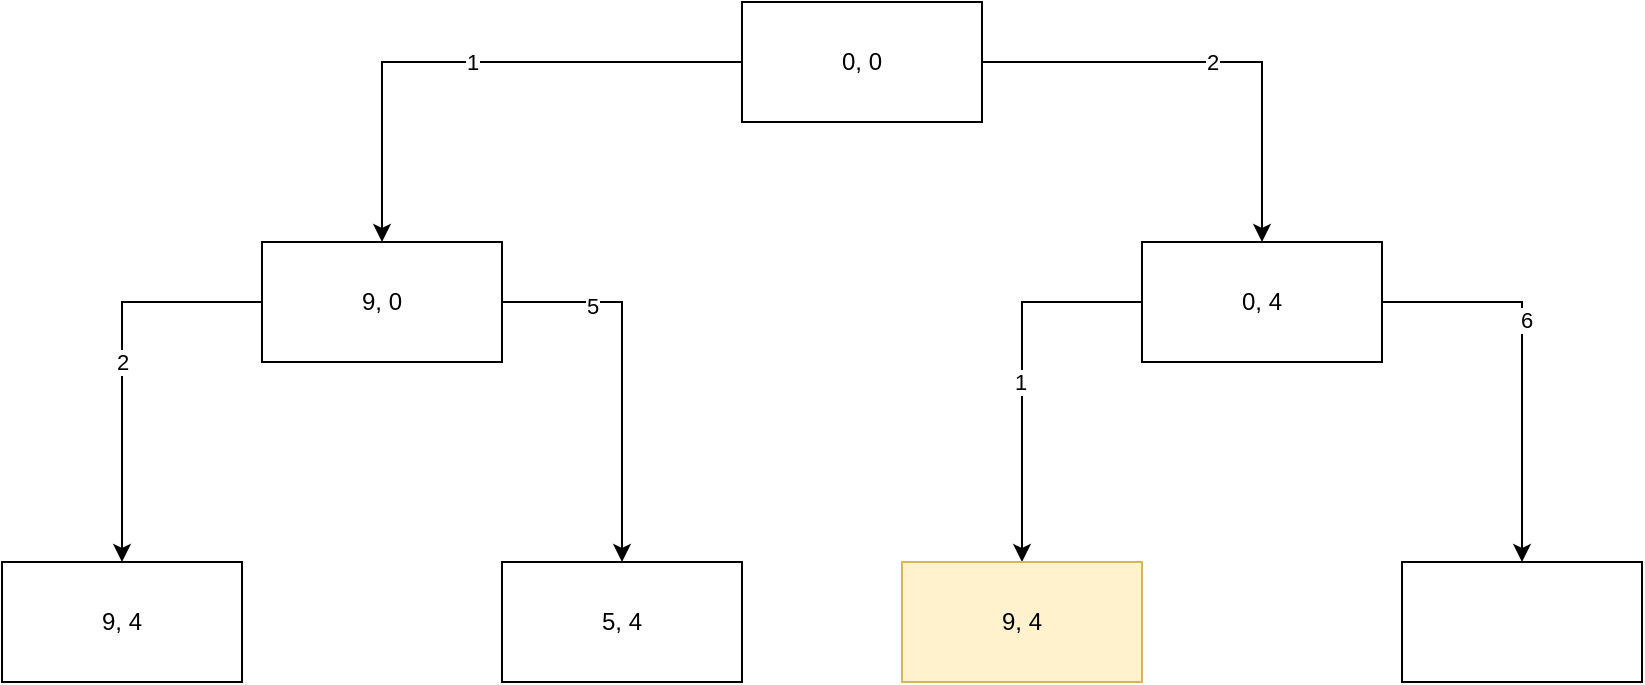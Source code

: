 <mxfile version="21.0.2" type="github">
  <diagram name="Page-1" id="o1DBvXX_NqN1sqmi2Cn0">
    <mxGraphModel dx="1000" dy="553" grid="1" gridSize="10" guides="1" tooltips="1" connect="1" arrows="1" fold="1" page="1" pageScale="1" pageWidth="3300" pageHeight="4681" math="0" shadow="0">
      <root>
        <mxCell id="0" />
        <mxCell id="1" parent="0" />
        <mxCell id="WlQzG4vFrhhL1V16HzDk-5" value="1" style="edgeStyle=orthogonalEdgeStyle;rounded=0;orthogonalLoop=1;jettySize=auto;html=1;entryX=0.5;entryY=0;entryDx=0;entryDy=0;" edge="1" parent="1" source="WlQzG4vFrhhL1V16HzDk-1" target="WlQzG4vFrhhL1V16HzDk-2">
          <mxGeometry relative="1" as="geometry" />
        </mxCell>
        <mxCell id="WlQzG4vFrhhL1V16HzDk-6" value="2" style="edgeStyle=orthogonalEdgeStyle;rounded=0;orthogonalLoop=1;jettySize=auto;html=1;" edge="1" parent="1" source="WlQzG4vFrhhL1V16HzDk-1" target="WlQzG4vFrhhL1V16HzDk-4">
          <mxGeometry relative="1" as="geometry" />
        </mxCell>
        <mxCell id="WlQzG4vFrhhL1V16HzDk-1" value="0, 0" style="rounded=0;whiteSpace=wrap;html=1;" vertex="1" parent="1">
          <mxGeometry x="1280" y="60" width="120" height="60" as="geometry" />
        </mxCell>
        <mxCell id="WlQzG4vFrhhL1V16HzDk-9" value="2" style="edgeStyle=orthogonalEdgeStyle;rounded=0;orthogonalLoop=1;jettySize=auto;html=1;entryX=0.5;entryY=0;entryDx=0;entryDy=0;" edge="1" parent="1" source="WlQzG4vFrhhL1V16HzDk-2" target="WlQzG4vFrhhL1V16HzDk-7">
          <mxGeometry relative="1" as="geometry" />
        </mxCell>
        <mxCell id="WlQzG4vFrhhL1V16HzDk-11" style="edgeStyle=orthogonalEdgeStyle;rounded=0;orthogonalLoop=1;jettySize=auto;html=1;entryX=0.5;entryY=0;entryDx=0;entryDy=0;" edge="1" parent="1" source="WlQzG4vFrhhL1V16HzDk-2" target="WlQzG4vFrhhL1V16HzDk-10">
          <mxGeometry relative="1" as="geometry">
            <Array as="points">
              <mxPoint x="1220" y="210" />
            </Array>
          </mxGeometry>
        </mxCell>
        <mxCell id="WlQzG4vFrhhL1V16HzDk-12" value="5" style="edgeLabel;html=1;align=center;verticalAlign=middle;resizable=0;points=[];" vertex="1" connectable="0" parent="WlQzG4vFrhhL1V16HzDk-11">
          <mxGeometry x="-0.533" y="-2" relative="1" as="geometry">
            <mxPoint as="offset" />
          </mxGeometry>
        </mxCell>
        <mxCell id="WlQzG4vFrhhL1V16HzDk-2" value="9, 0" style="rounded=0;whiteSpace=wrap;html=1;" vertex="1" parent="1">
          <mxGeometry x="1040" y="180" width="120" height="60" as="geometry" />
        </mxCell>
        <mxCell id="WlQzG4vFrhhL1V16HzDk-14" style="edgeStyle=orthogonalEdgeStyle;rounded=0;orthogonalLoop=1;jettySize=auto;html=1;entryX=0.5;entryY=0;entryDx=0;entryDy=0;" edge="1" parent="1" source="WlQzG4vFrhhL1V16HzDk-4" target="WlQzG4vFrhhL1V16HzDk-13">
          <mxGeometry relative="1" as="geometry">
            <Array as="points">
              <mxPoint x="1420" y="210" />
            </Array>
          </mxGeometry>
        </mxCell>
        <mxCell id="WlQzG4vFrhhL1V16HzDk-17" value="1" style="edgeLabel;html=1;align=center;verticalAlign=middle;resizable=0;points=[];" vertex="1" connectable="0" parent="WlQzG4vFrhhL1V16HzDk-14">
          <mxGeometry x="0.049" y="-1" relative="1" as="geometry">
            <mxPoint as="offset" />
          </mxGeometry>
        </mxCell>
        <mxCell id="WlQzG4vFrhhL1V16HzDk-16" style="edgeStyle=orthogonalEdgeStyle;rounded=0;orthogonalLoop=1;jettySize=auto;html=1;" edge="1" parent="1" source="WlQzG4vFrhhL1V16HzDk-4" target="WlQzG4vFrhhL1V16HzDk-15">
          <mxGeometry relative="1" as="geometry" />
        </mxCell>
        <mxCell id="WlQzG4vFrhhL1V16HzDk-19" value="6" style="edgeLabel;html=1;align=center;verticalAlign=middle;resizable=0;points=[];" vertex="1" connectable="0" parent="WlQzG4vFrhhL1V16HzDk-16">
          <mxGeometry x="-0.208" y="2" relative="1" as="geometry">
            <mxPoint as="offset" />
          </mxGeometry>
        </mxCell>
        <mxCell id="WlQzG4vFrhhL1V16HzDk-4" value="0, 4" style="rounded=0;whiteSpace=wrap;html=1;" vertex="1" parent="1">
          <mxGeometry x="1480" y="180" width="120" height="60" as="geometry" />
        </mxCell>
        <mxCell id="WlQzG4vFrhhL1V16HzDk-7" value="9, 4" style="rounded=0;whiteSpace=wrap;html=1;" vertex="1" parent="1">
          <mxGeometry x="910" y="340" width="120" height="60" as="geometry" />
        </mxCell>
        <mxCell id="WlQzG4vFrhhL1V16HzDk-10" value="5, 4" style="rounded=0;whiteSpace=wrap;html=1;" vertex="1" parent="1">
          <mxGeometry x="1160" y="340" width="120" height="60" as="geometry" />
        </mxCell>
        <mxCell id="WlQzG4vFrhhL1V16HzDk-13" value="9, 4" style="rounded=0;whiteSpace=wrap;html=1;fillColor=#fff2cc;strokeColor=#d6b656;" vertex="1" parent="1">
          <mxGeometry x="1360" y="340" width="120" height="60" as="geometry" />
        </mxCell>
        <mxCell id="WlQzG4vFrhhL1V16HzDk-15" value="" style="rounded=0;whiteSpace=wrap;html=1;" vertex="1" parent="1">
          <mxGeometry x="1610" y="340" width="120" height="60" as="geometry" />
        </mxCell>
      </root>
    </mxGraphModel>
  </diagram>
</mxfile>
